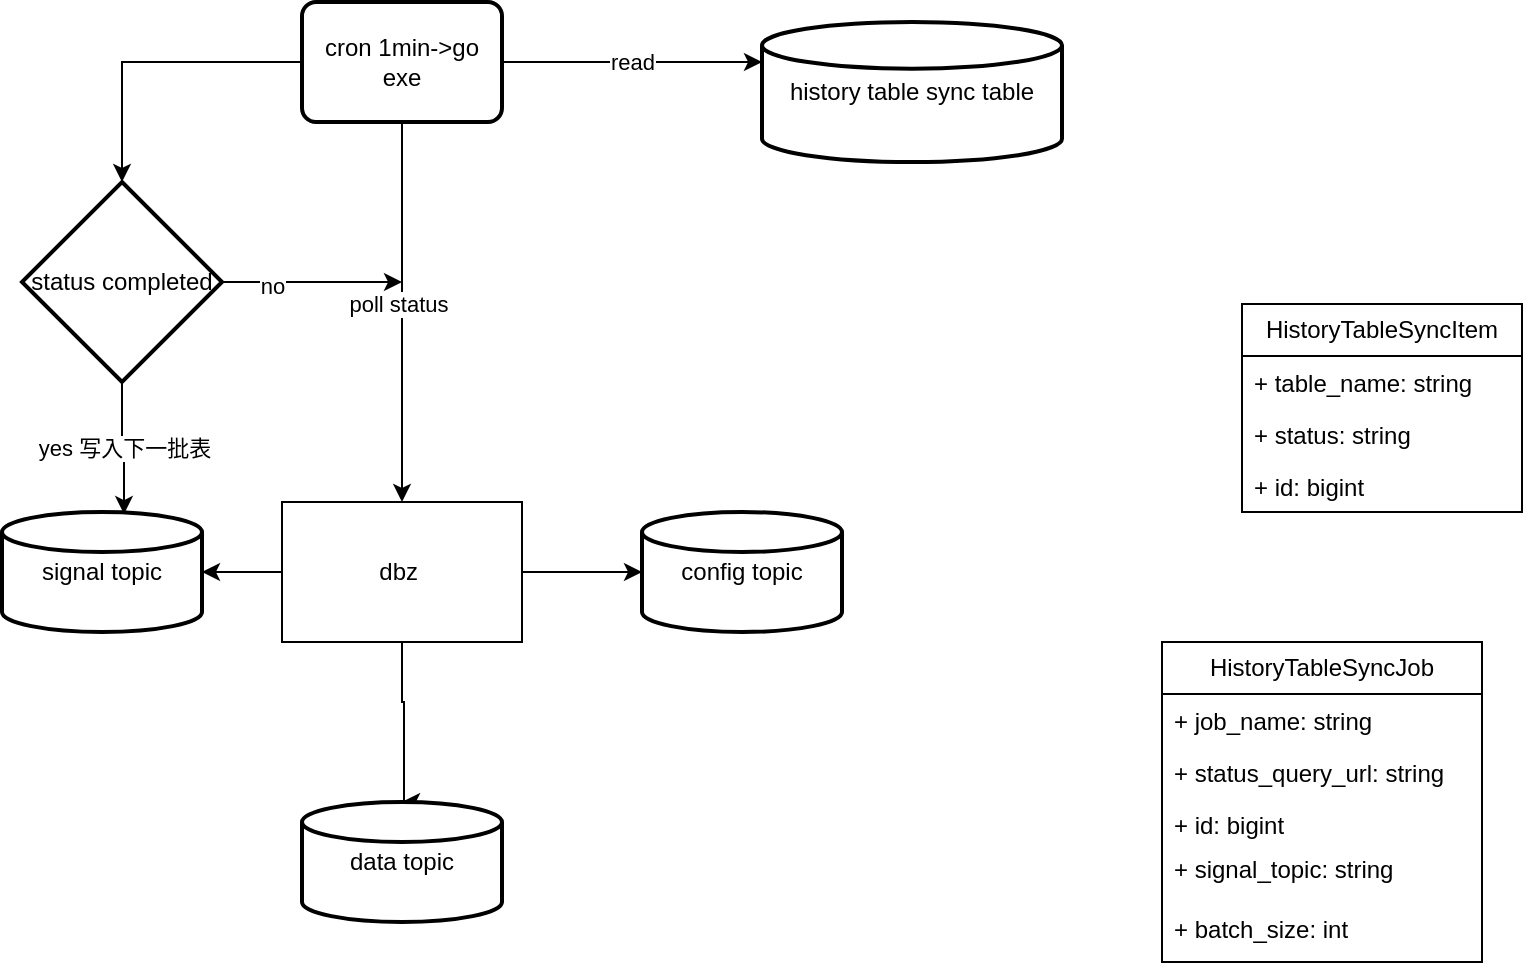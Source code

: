 <mxfile version="23.1.7" type="github">
  <diagram name="第 1 页" id="mN5AgLcgQHXgOPMO2XUk">
    <mxGraphModel dx="1242" dy="703" grid="1" gridSize="10" guides="1" tooltips="1" connect="1" arrows="1" fold="1" page="1" pageScale="1" pageWidth="827" pageHeight="1169" math="0" shadow="0">
      <root>
        <mxCell id="0" />
        <mxCell id="1" parent="0" />
        <mxCell id="8kMtXXIsv-n1UFxot8m4-2" style="edgeStyle=orthogonalEdgeStyle;rounded=0;orthogonalLoop=1;jettySize=auto;html=1;entryX=0;entryY=0.5;entryDx=0;entryDy=0;entryPerimeter=0;" edge="1" parent="1" source="8kMtXXIsv-n1UFxot8m4-1" target="8kMtXXIsv-n1UFxot8m4-3">
          <mxGeometry relative="1" as="geometry">
            <mxPoint x="370" y="340" as="targetPoint" />
          </mxGeometry>
        </mxCell>
        <mxCell id="8kMtXXIsv-n1UFxot8m4-6" style="edgeStyle=orthogonalEdgeStyle;rounded=0;orthogonalLoop=1;jettySize=auto;html=1;entryX=0.5;entryY=0;entryDx=0;entryDy=0;entryPerimeter=0;" edge="1" parent="1" source="8kMtXXIsv-n1UFxot8m4-1" target="8kMtXXIsv-n1UFxot8m4-7">
          <mxGeometry relative="1" as="geometry">
            <mxPoint x="250" y="430" as="targetPoint" />
            <Array as="points">
              <mxPoint x="250" y="400" />
              <mxPoint x="251" y="400" />
            </Array>
          </mxGeometry>
        </mxCell>
        <mxCell id="8kMtXXIsv-n1UFxot8m4-1" value="dbz&amp;nbsp;" style="rounded=0;whiteSpace=wrap;html=1;" vertex="1" parent="1">
          <mxGeometry x="190" y="300" width="120" height="70" as="geometry" />
        </mxCell>
        <mxCell id="8kMtXXIsv-n1UFxot8m4-3" value="config topic" style="strokeWidth=2;html=1;shape=mxgraph.flowchart.database;whiteSpace=wrap;" vertex="1" parent="1">
          <mxGeometry x="370" y="305" width="100" height="60" as="geometry" />
        </mxCell>
        <mxCell id="8kMtXXIsv-n1UFxot8m4-4" value="signal topic" style="strokeWidth=2;html=1;shape=mxgraph.flowchart.database;whiteSpace=wrap;" vertex="1" parent="1">
          <mxGeometry x="50" y="305" width="100" height="60" as="geometry" />
        </mxCell>
        <mxCell id="8kMtXXIsv-n1UFxot8m4-5" style="edgeStyle=orthogonalEdgeStyle;rounded=0;orthogonalLoop=1;jettySize=auto;html=1;entryX=1;entryY=0.5;entryDx=0;entryDy=0;entryPerimeter=0;" edge="1" parent="1" source="8kMtXXIsv-n1UFxot8m4-1" target="8kMtXXIsv-n1UFxot8m4-4">
          <mxGeometry relative="1" as="geometry" />
        </mxCell>
        <mxCell id="8kMtXXIsv-n1UFxot8m4-7" value="data topic" style="strokeWidth=2;html=1;shape=mxgraph.flowchart.database;whiteSpace=wrap;" vertex="1" parent="1">
          <mxGeometry x="200" y="450" width="100" height="60" as="geometry" />
        </mxCell>
        <mxCell id="8kMtXXIsv-n1UFxot8m4-10" style="edgeStyle=orthogonalEdgeStyle;rounded=0;orthogonalLoop=1;jettySize=auto;html=1;entryX=0.5;entryY=0;entryDx=0;entryDy=0;" edge="1" parent="1" source="8kMtXXIsv-n1UFxot8m4-9" target="8kMtXXIsv-n1UFxot8m4-1">
          <mxGeometry relative="1" as="geometry" />
        </mxCell>
        <mxCell id="8kMtXXIsv-n1UFxot8m4-11" value="poll status" style="edgeLabel;html=1;align=center;verticalAlign=middle;resizable=0;points=[];" vertex="1" connectable="0" parent="8kMtXXIsv-n1UFxot8m4-10">
          <mxGeometry x="-0.046" y="-2" relative="1" as="geometry">
            <mxPoint as="offset" />
          </mxGeometry>
        </mxCell>
        <mxCell id="8kMtXXIsv-n1UFxot8m4-9" value="cron 1min-&amp;gt;go exe" style="rounded=1;whiteSpace=wrap;html=1;absoluteArcSize=1;arcSize=14;strokeWidth=2;" vertex="1" parent="1">
          <mxGeometry x="200" y="50" width="100" height="60" as="geometry" />
        </mxCell>
        <mxCell id="8kMtXXIsv-n1UFxot8m4-16" style="edgeStyle=orthogonalEdgeStyle;rounded=0;orthogonalLoop=1;jettySize=auto;html=1;exitX=1;exitY=0.5;exitDx=0;exitDy=0;exitPerimeter=0;" edge="1" parent="1" source="8kMtXXIsv-n1UFxot8m4-12">
          <mxGeometry relative="1" as="geometry">
            <mxPoint x="250" y="190" as="targetPoint" />
          </mxGeometry>
        </mxCell>
        <mxCell id="8kMtXXIsv-n1UFxot8m4-17" value="no" style="edgeLabel;html=1;align=center;verticalAlign=middle;resizable=0;points=[];" vertex="1" connectable="0" parent="8kMtXXIsv-n1UFxot8m4-16">
          <mxGeometry x="-0.448" y="-2" relative="1" as="geometry">
            <mxPoint as="offset" />
          </mxGeometry>
        </mxCell>
        <mxCell id="8kMtXXIsv-n1UFxot8m4-12" value="status completed" style="strokeWidth=2;html=1;shape=mxgraph.flowchart.decision;whiteSpace=wrap;" vertex="1" parent="1">
          <mxGeometry x="60" y="140" width="100" height="100" as="geometry" />
        </mxCell>
        <mxCell id="8kMtXXIsv-n1UFxot8m4-14" style="edgeStyle=orthogonalEdgeStyle;rounded=0;orthogonalLoop=1;jettySize=auto;html=1;entryX=0.5;entryY=0;entryDx=0;entryDy=0;entryPerimeter=0;" edge="1" parent="1" source="8kMtXXIsv-n1UFxot8m4-9" target="8kMtXXIsv-n1UFxot8m4-12">
          <mxGeometry relative="1" as="geometry" />
        </mxCell>
        <mxCell id="8kMtXXIsv-n1UFxot8m4-15" value="yes 写入下一批表" style="edgeStyle=orthogonalEdgeStyle;rounded=0;orthogonalLoop=1;jettySize=auto;html=1;entryX=0.61;entryY=0.017;entryDx=0;entryDy=0;entryPerimeter=0;" edge="1" parent="1" source="8kMtXXIsv-n1UFxot8m4-12" target="8kMtXXIsv-n1UFxot8m4-4">
          <mxGeometry relative="1" as="geometry" />
        </mxCell>
        <mxCell id="8kMtXXIsv-n1UFxot8m4-18" value="history table sync table" style="strokeWidth=2;html=1;shape=mxgraph.flowchart.database;whiteSpace=wrap;" vertex="1" parent="1">
          <mxGeometry x="430" y="60" width="150" height="70" as="geometry" />
        </mxCell>
        <mxCell id="8kMtXXIsv-n1UFxot8m4-19" value="read" style="edgeStyle=orthogonalEdgeStyle;rounded=0;orthogonalLoop=1;jettySize=auto;html=1;entryX=0;entryY=0.286;entryDx=0;entryDy=0;entryPerimeter=0;" edge="1" parent="1" source="8kMtXXIsv-n1UFxot8m4-9" target="8kMtXXIsv-n1UFxot8m4-18">
          <mxGeometry relative="1" as="geometry" />
        </mxCell>
        <mxCell id="8kMtXXIsv-n1UFxot8m4-20" value="HistoryTableSyncItem" style="swimlane;fontStyle=0;childLayout=stackLayout;horizontal=1;startSize=26;fillColor=none;horizontalStack=0;resizeParent=1;resizeParentMax=0;resizeLast=0;collapsible=1;marginBottom=0;whiteSpace=wrap;html=1;" vertex="1" parent="1">
          <mxGeometry x="670" y="201" width="140" height="104" as="geometry" />
        </mxCell>
        <mxCell id="8kMtXXIsv-n1UFxot8m4-21" value="+ table_name: string" style="text;strokeColor=none;fillColor=none;align=left;verticalAlign=top;spacingLeft=4;spacingRight=4;overflow=hidden;rotatable=0;points=[[0,0.5],[1,0.5]];portConstraint=eastwest;whiteSpace=wrap;html=1;" vertex="1" parent="8kMtXXIsv-n1UFxot8m4-20">
          <mxGeometry y="26" width="140" height="26" as="geometry" />
        </mxCell>
        <mxCell id="8kMtXXIsv-n1UFxot8m4-22" value="+ status: string" style="text;strokeColor=none;fillColor=none;align=left;verticalAlign=top;spacingLeft=4;spacingRight=4;overflow=hidden;rotatable=0;points=[[0,0.5],[1,0.5]];portConstraint=eastwest;whiteSpace=wrap;html=1;" vertex="1" parent="8kMtXXIsv-n1UFxot8m4-20">
          <mxGeometry y="52" width="140" height="26" as="geometry" />
        </mxCell>
        <mxCell id="8kMtXXIsv-n1UFxot8m4-23" value="+ id: bigint" style="text;strokeColor=none;fillColor=none;align=left;verticalAlign=top;spacingLeft=4;spacingRight=4;overflow=hidden;rotatable=0;points=[[0,0.5],[1,0.5]];portConstraint=eastwest;whiteSpace=wrap;html=1;" vertex="1" parent="8kMtXXIsv-n1UFxot8m4-20">
          <mxGeometry y="78" width="140" height="26" as="geometry" />
        </mxCell>
        <mxCell id="8kMtXXIsv-n1UFxot8m4-25" value="HistoryTableSyncJob" style="swimlane;fontStyle=0;childLayout=stackLayout;horizontal=1;startSize=26;fillColor=none;horizontalStack=0;resizeParent=1;resizeParentMax=0;resizeLast=0;collapsible=1;marginBottom=0;whiteSpace=wrap;html=1;" vertex="1" parent="1">
          <mxGeometry x="630" y="370" width="160" height="160" as="geometry" />
        </mxCell>
        <mxCell id="8kMtXXIsv-n1UFxot8m4-26" value="+ job_name: string" style="text;strokeColor=none;fillColor=none;align=left;verticalAlign=top;spacingLeft=4;spacingRight=4;overflow=hidden;rotatable=0;points=[[0,0.5],[1,0.5]];portConstraint=eastwest;whiteSpace=wrap;html=1;" vertex="1" parent="8kMtXXIsv-n1UFxot8m4-25">
          <mxGeometry y="26" width="160" height="26" as="geometry" />
        </mxCell>
        <mxCell id="8kMtXXIsv-n1UFxot8m4-27" value="+ status_query_url: string" style="text;strokeColor=none;fillColor=none;align=left;verticalAlign=top;spacingLeft=4;spacingRight=4;overflow=hidden;rotatable=0;points=[[0,0.5],[1,0.5]];portConstraint=eastwest;whiteSpace=wrap;html=1;" vertex="1" parent="8kMtXXIsv-n1UFxot8m4-25">
          <mxGeometry y="52" width="160" height="26" as="geometry" />
        </mxCell>
        <mxCell id="8kMtXXIsv-n1UFxot8m4-28" value="+ id: bigint" style="text;strokeColor=none;fillColor=none;align=left;verticalAlign=top;spacingLeft=4;spacingRight=4;overflow=hidden;rotatable=0;points=[[0,0.5],[1,0.5]];portConstraint=eastwest;whiteSpace=wrap;html=1;" vertex="1" parent="8kMtXXIsv-n1UFxot8m4-25">
          <mxGeometry y="78" width="160" height="22" as="geometry" />
        </mxCell>
        <mxCell id="8kMtXXIsv-n1UFxot8m4-29" value="+ signal_topic: string" style="text;strokeColor=none;fillColor=none;align=left;verticalAlign=top;spacingLeft=4;spacingRight=4;overflow=hidden;rotatable=0;points=[[0,0.5],[1,0.5]];portConstraint=eastwest;whiteSpace=wrap;html=1;" vertex="1" parent="8kMtXXIsv-n1UFxot8m4-25">
          <mxGeometry y="100" width="160" height="30" as="geometry" />
        </mxCell>
        <mxCell id="8kMtXXIsv-n1UFxot8m4-30" value="+ batch_size: int" style="text;strokeColor=none;fillColor=none;align=left;verticalAlign=top;spacingLeft=4;spacingRight=4;overflow=hidden;rotatable=0;points=[[0,0.5],[1,0.5]];portConstraint=eastwest;whiteSpace=wrap;html=1;" vertex="1" parent="8kMtXXIsv-n1UFxot8m4-25">
          <mxGeometry y="130" width="160" height="30" as="geometry" />
        </mxCell>
      </root>
    </mxGraphModel>
  </diagram>
</mxfile>
